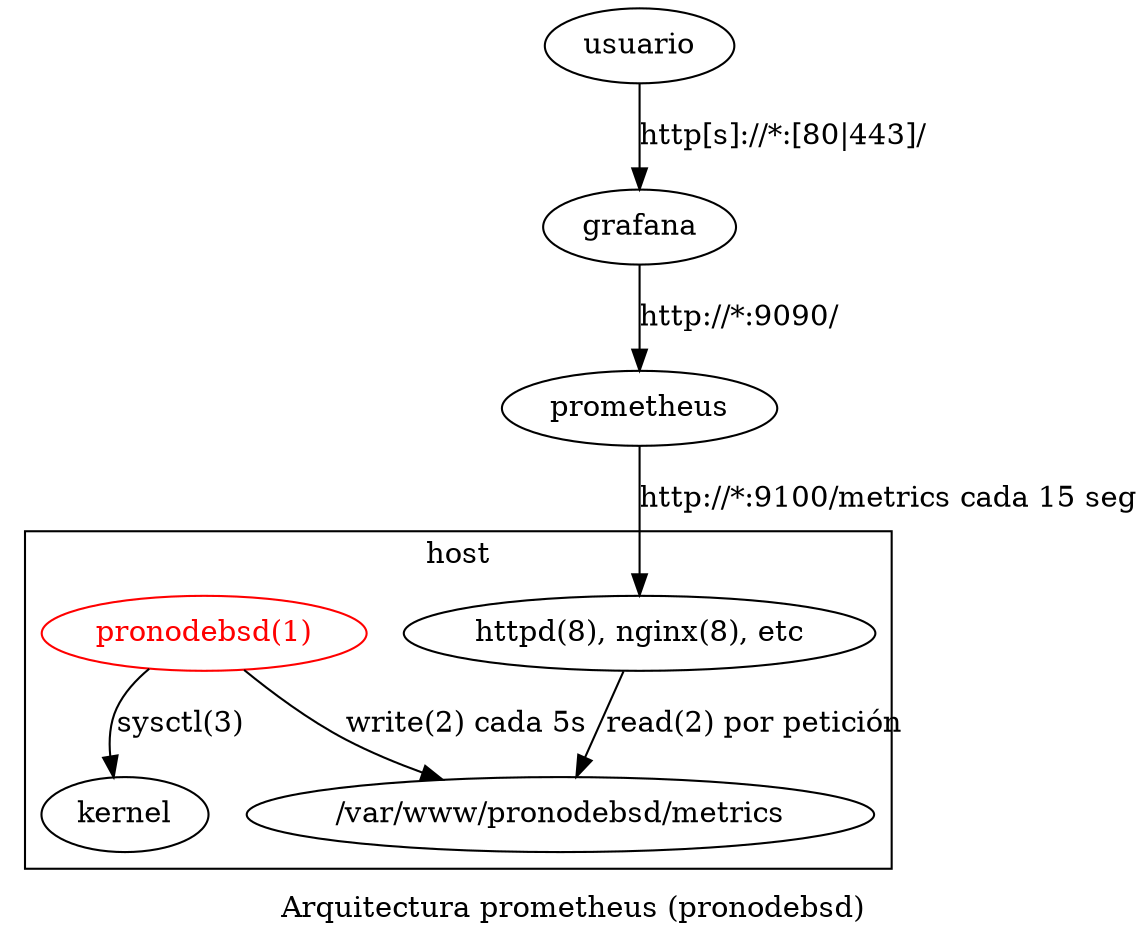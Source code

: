 digraph {
	label="Arquitectura prometheus (pronodebsd)"

	subgraph cluster_host {
		label="host"
		www [label="httpd(8), nginx(8), etc"]
		metrics [label="/var/www/pronodebsd/metrics"]
		pronodebsd [label="pronodebsd(1)",color=red,fontcolor=red]

		www -> metrics [label="read(2) por petición"]
		pronodebsd -> metrics [label="write(2) cada 5s"]
		pronodebsd -> kernel [label="sysctl(3)"]
	}
	usuario -> grafana [label="http[s]://*:[80|443]/"]
	grafana -> prometheus [label="http://*:9090/"]
	prometheus -> www [label="http://*:9100/metrics cada 15 seg"]
}
